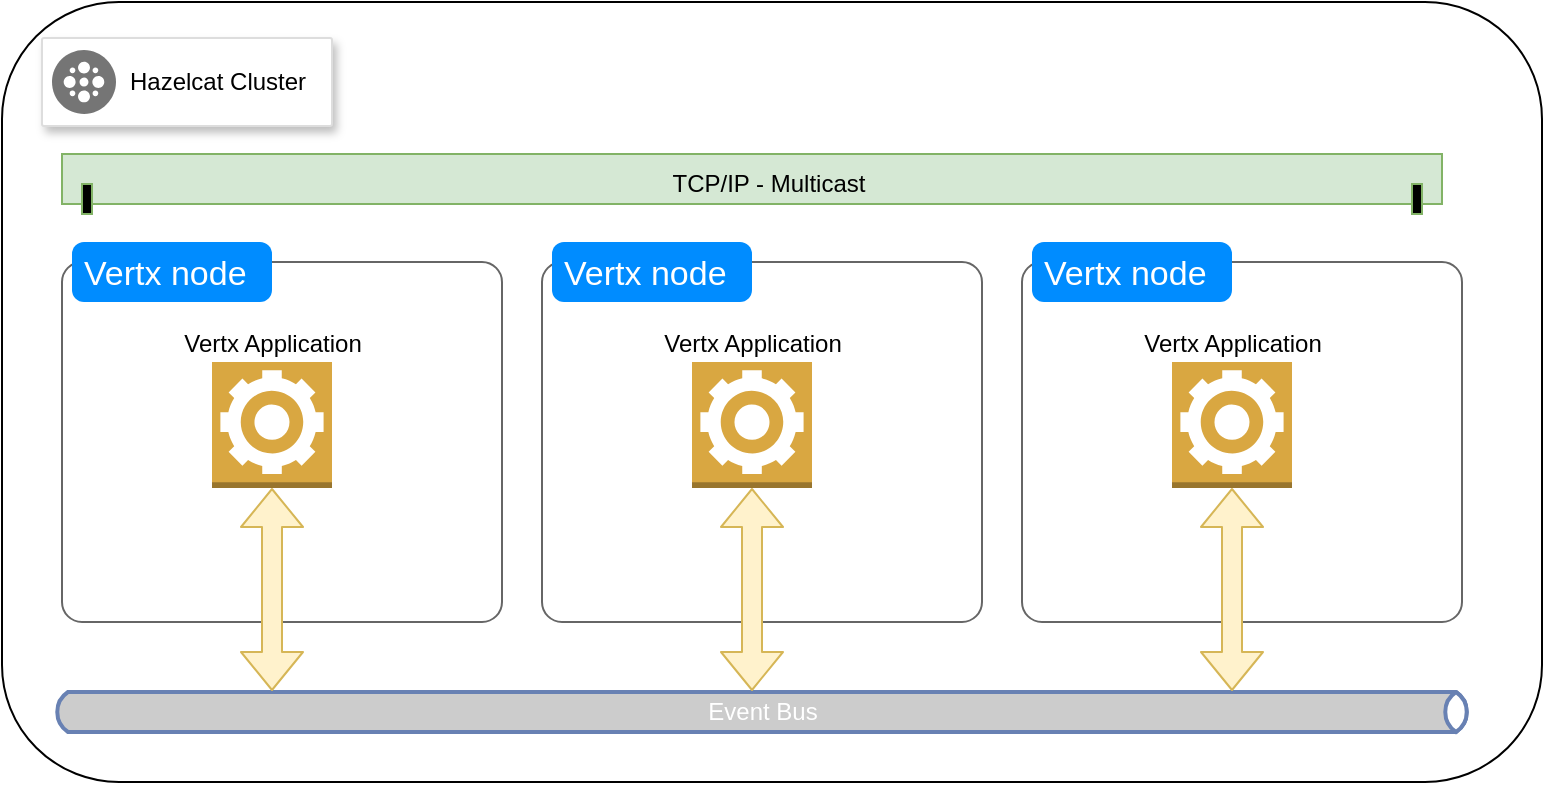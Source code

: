 <mxfile version="11.1.4" type="device"><diagram id="Ht1M8jgEwFfnCIfOTk4-" name="Page-1"><mxGraphModel dx="1514" dy="2136" grid="1" gridSize="10" guides="1" tooltips="1" connect="1" arrows="1" fold="1" page="1" pageScale="1" pageWidth="900" pageHeight="500" math="0" shadow="0"><root><mxCell id="0"/><mxCell id="1" parent="0"/><mxCell id="aWtKOnZ0LmQwSEUjJHpw-30" value="" style="rounded=1;whiteSpace=wrap;html=1;" vertex="1" parent="1"><mxGeometry x="60" y="-452" width="770" height="390" as="geometry"/></mxCell><mxCell id="aWtKOnZ0LmQwSEUjJHpw-27" value="Event Bus" style="html=1;outlineConnect=0;fillColor=#CCCCCC;strokeColor=#6881B3;gradientColor=none;gradientDirection=north;strokeWidth=2;shape=mxgraph.networks.bus;gradientColor=none;gradientDirection=north;fontColor=#ffffff;perimeter=backbonePerimeter;backboneSize=20;" vertex="1" parent="1"><mxGeometry x="85" y="-122" width="710" height="50" as="geometry"/></mxCell><mxCell id="aWtKOnZ0LmQwSEUjJHpw-28" value="" style="strokeColor=#dddddd;fillColor=#ffffff;shadow=1;strokeWidth=1;rounded=1;absoluteArcSize=1;arcSize=2;" vertex="1" parent="1"><mxGeometry x="80" y="-434" width="145" height="44" as="geometry"/></mxCell><mxCell id="aWtKOnZ0LmQwSEUjJHpw-29" value="Hazelcat Cluster" style="dashed=0;connectable=0;html=1;fillColor=#757575;strokeColor=none;shape=mxgraph.gcp2.cluster;part=1;labelPosition=right;verticalLabelPosition=middle;align=left;verticalAlign=middle;spacingLeft=5;fontColor=#000000;fontSize=12;" vertex="1" parent="aWtKOnZ0LmQwSEUjJHpw-28"><mxGeometry y="0.5" width="32" height="32" relative="1" as="geometry"><mxPoint x="5" y="-16" as="offset"/></mxGeometry></mxCell><mxCell id="aWtKOnZ0LmQwSEUjJHpw-2" value="" style="shape=mxgraph.mockup.containers.marginRect;rectMarginTop=10;strokeColor=#666666;fillColor=#ffffff;strokeWidth=1;dashed=0;rounded=1;arcSize=5;recursiveResize=0;verticalAlign=bottom;labelPosition=center;verticalLabelPosition=top;align=center;" vertex="1" parent="1"><mxGeometry x="90" y="-332" width="220" height="190" as="geometry"/></mxCell><mxCell id="aWtKOnZ0LmQwSEUjJHpw-3" value="Vertx node" style="shape=rect;strokeColor=none;fillColor=#008cff;strokeWidth=1;dashed=0;rounded=1;arcSize=20;fontColor=#ffffff;fontSize=17;spacing=2;spacingTop=-2;align=left;autosize=1;spacingLeft=4;resizeWidth=0;resizeHeight=0;perimeter=none;" vertex="1" parent="aWtKOnZ0LmQwSEUjJHpw-2"><mxGeometry x="5" width="100" height="30" as="geometry"/></mxCell><mxCell id="aWtKOnZ0LmQwSEUjJHpw-4" value="Vertx Application" style="outlineConnect=0;dashed=0;verticalLabelPosition=top;verticalAlign=bottom;align=center;html=1;shape=mxgraph.aws3.worker;fillColor=#D9A741;gradientColor=none;labelPosition=center;" vertex="1" parent="aWtKOnZ0LmQwSEUjJHpw-2"><mxGeometry x="75" y="60" width="60" height="63" as="geometry"/></mxCell><mxCell id="aWtKOnZ0LmQwSEUjJHpw-13" value="" style="shape=flexArrow;endArrow=classic;startArrow=classic;html=1;fillColor=#fff2cc;strokeColor=#d6b656;" edge="1" parent="aWtKOnZ0LmQwSEUjJHpw-2" source="aWtKOnZ0LmQwSEUjJHpw-27"><mxGeometry width="50" height="50" relative="1" as="geometry"><mxPoint x="105" y="183" as="sourcePoint"/><mxPoint x="105" y="123" as="targetPoint"/></mxGeometry></mxCell><mxCell id="aWtKOnZ0LmQwSEUjJHpw-16" value="" style="shape=mxgraph.mockup.containers.marginRect;rectMarginTop=10;strokeColor=#666666;fillColor=#ffffff;strokeWidth=1;dashed=0;rounded=1;arcSize=5;recursiveResize=0;verticalAlign=bottom;labelPosition=center;verticalLabelPosition=top;align=center;" vertex="1" parent="1"><mxGeometry x="330" y="-332" width="220" height="190" as="geometry"/></mxCell><mxCell id="aWtKOnZ0LmQwSEUjJHpw-17" value="Vertx node" style="shape=rect;strokeColor=none;fillColor=#008cff;strokeWidth=1;dashed=0;rounded=1;arcSize=20;fontColor=#ffffff;fontSize=17;spacing=2;spacingTop=-2;align=left;autosize=1;spacingLeft=4;resizeWidth=0;resizeHeight=0;perimeter=none;" vertex="1" parent="aWtKOnZ0LmQwSEUjJHpw-16"><mxGeometry x="5" width="100" height="30" as="geometry"/></mxCell><mxCell id="aWtKOnZ0LmQwSEUjJHpw-18" value="Vertx Application" style="outlineConnect=0;dashed=0;verticalLabelPosition=top;verticalAlign=bottom;align=center;html=1;shape=mxgraph.aws3.worker;fillColor=#D9A741;gradientColor=none;labelPosition=center;" vertex="1" parent="aWtKOnZ0LmQwSEUjJHpw-16"><mxGeometry x="75" y="60" width="60" height="63" as="geometry"/></mxCell><mxCell id="aWtKOnZ0LmQwSEUjJHpw-20" value="" style="shape=flexArrow;endArrow=classic;startArrow=classic;html=1;fillColor=#fff2cc;strokeColor=#d6b656;" edge="1" parent="aWtKOnZ0LmQwSEUjJHpw-16" source="aWtKOnZ0LmQwSEUjJHpw-27"><mxGeometry width="50" height="50" relative="1" as="geometry"><mxPoint x="105" y="183" as="sourcePoint"/><mxPoint x="105" y="123" as="targetPoint"/></mxGeometry></mxCell><mxCell id="aWtKOnZ0LmQwSEUjJHpw-22" value="" style="shape=mxgraph.mockup.containers.marginRect;rectMarginTop=10;strokeColor=#666666;fillColor=#ffffff;strokeWidth=1;dashed=0;rounded=1;arcSize=5;recursiveResize=0;verticalAlign=bottom;labelPosition=center;verticalLabelPosition=top;align=center;" vertex="1" parent="1"><mxGeometry x="570" y="-332" width="220" height="190" as="geometry"/></mxCell><mxCell id="aWtKOnZ0LmQwSEUjJHpw-23" value="Vertx node" style="shape=rect;strokeColor=none;fillColor=#008cff;strokeWidth=1;dashed=0;rounded=1;arcSize=20;fontColor=#ffffff;fontSize=17;spacing=2;spacingTop=-2;align=left;autosize=1;spacingLeft=4;resizeWidth=0;resizeHeight=0;perimeter=none;" vertex="1" parent="aWtKOnZ0LmQwSEUjJHpw-22"><mxGeometry x="5" width="100" height="30" as="geometry"/></mxCell><mxCell id="aWtKOnZ0LmQwSEUjJHpw-24" value="Vertx Application" style="outlineConnect=0;dashed=0;verticalLabelPosition=top;verticalAlign=bottom;align=center;html=1;shape=mxgraph.aws3.worker;fillColor=#D9A741;gradientColor=none;labelPosition=center;" vertex="1" parent="aWtKOnZ0LmQwSEUjJHpw-22"><mxGeometry x="75" y="60" width="60" height="63" as="geometry"/></mxCell><mxCell id="aWtKOnZ0LmQwSEUjJHpw-26" value="" style="shape=flexArrow;endArrow=classic;startArrow=classic;html=1;fillColor=#fff2cc;strokeColor=#d6b656;" edge="1" parent="aWtKOnZ0LmQwSEUjJHpw-22" source="aWtKOnZ0LmQwSEUjJHpw-27"><mxGeometry width="50" height="50" relative="1" as="geometry"><mxPoint x="105" y="183" as="sourcePoint"/><mxPoint x="105" y="123" as="targetPoint"/></mxGeometry></mxCell><mxCell id="aWtKOnZ0LmQwSEUjJHpw-32" value="TCP/IP - Multicast" style="strokeColor=#82b366;html=1;labelPosition=center;align=center;spacingLeft=15;shadow=0;dashed=0;fillColor=#d5e8d4;outlineConnect=0;shape=mxgraph.rackGeneral.channelBase;verticalLabelPosition=middle;verticalAlign=middle;" vertex="1" parent="1"><mxGeometry x="90" y="-376" width="690" height="30" as="geometry"/></mxCell></root></mxGraphModel></diagram></mxfile>